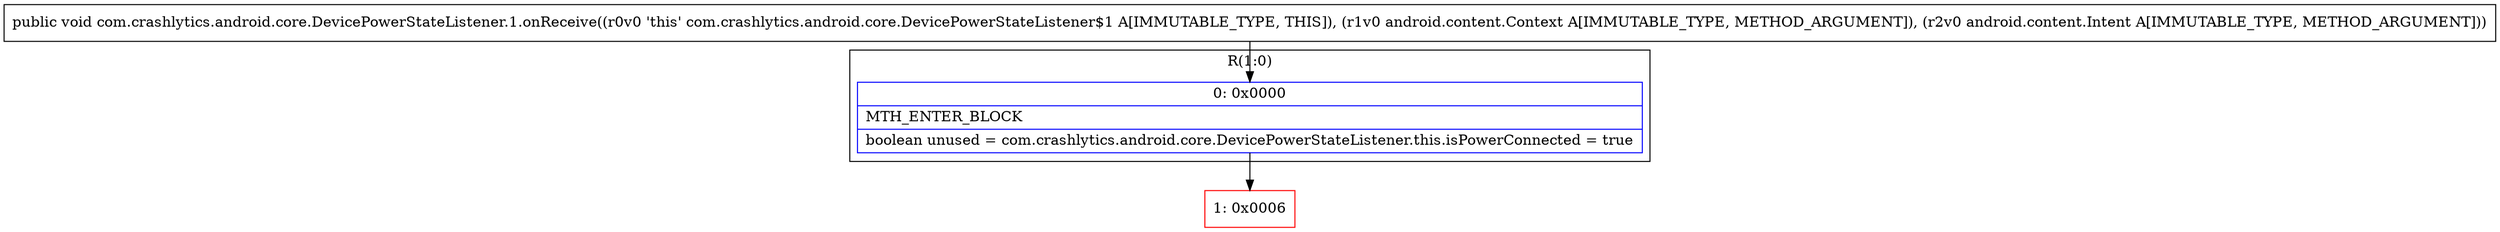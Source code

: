 digraph "CFG forcom.crashlytics.android.core.DevicePowerStateListener.1.onReceive(Landroid\/content\/Context;Landroid\/content\/Intent;)V" {
subgraph cluster_Region_378045556 {
label = "R(1:0)";
node [shape=record,color=blue];
Node_0 [shape=record,label="{0\:\ 0x0000|MTH_ENTER_BLOCK\l|boolean unused = com.crashlytics.android.core.DevicePowerStateListener.this.isPowerConnected = true\l}"];
}
Node_1 [shape=record,color=red,label="{1\:\ 0x0006}"];
MethodNode[shape=record,label="{public void com.crashlytics.android.core.DevicePowerStateListener.1.onReceive((r0v0 'this' com.crashlytics.android.core.DevicePowerStateListener$1 A[IMMUTABLE_TYPE, THIS]), (r1v0 android.content.Context A[IMMUTABLE_TYPE, METHOD_ARGUMENT]), (r2v0 android.content.Intent A[IMMUTABLE_TYPE, METHOD_ARGUMENT])) }"];
MethodNode -> Node_0;
Node_0 -> Node_1;
}

